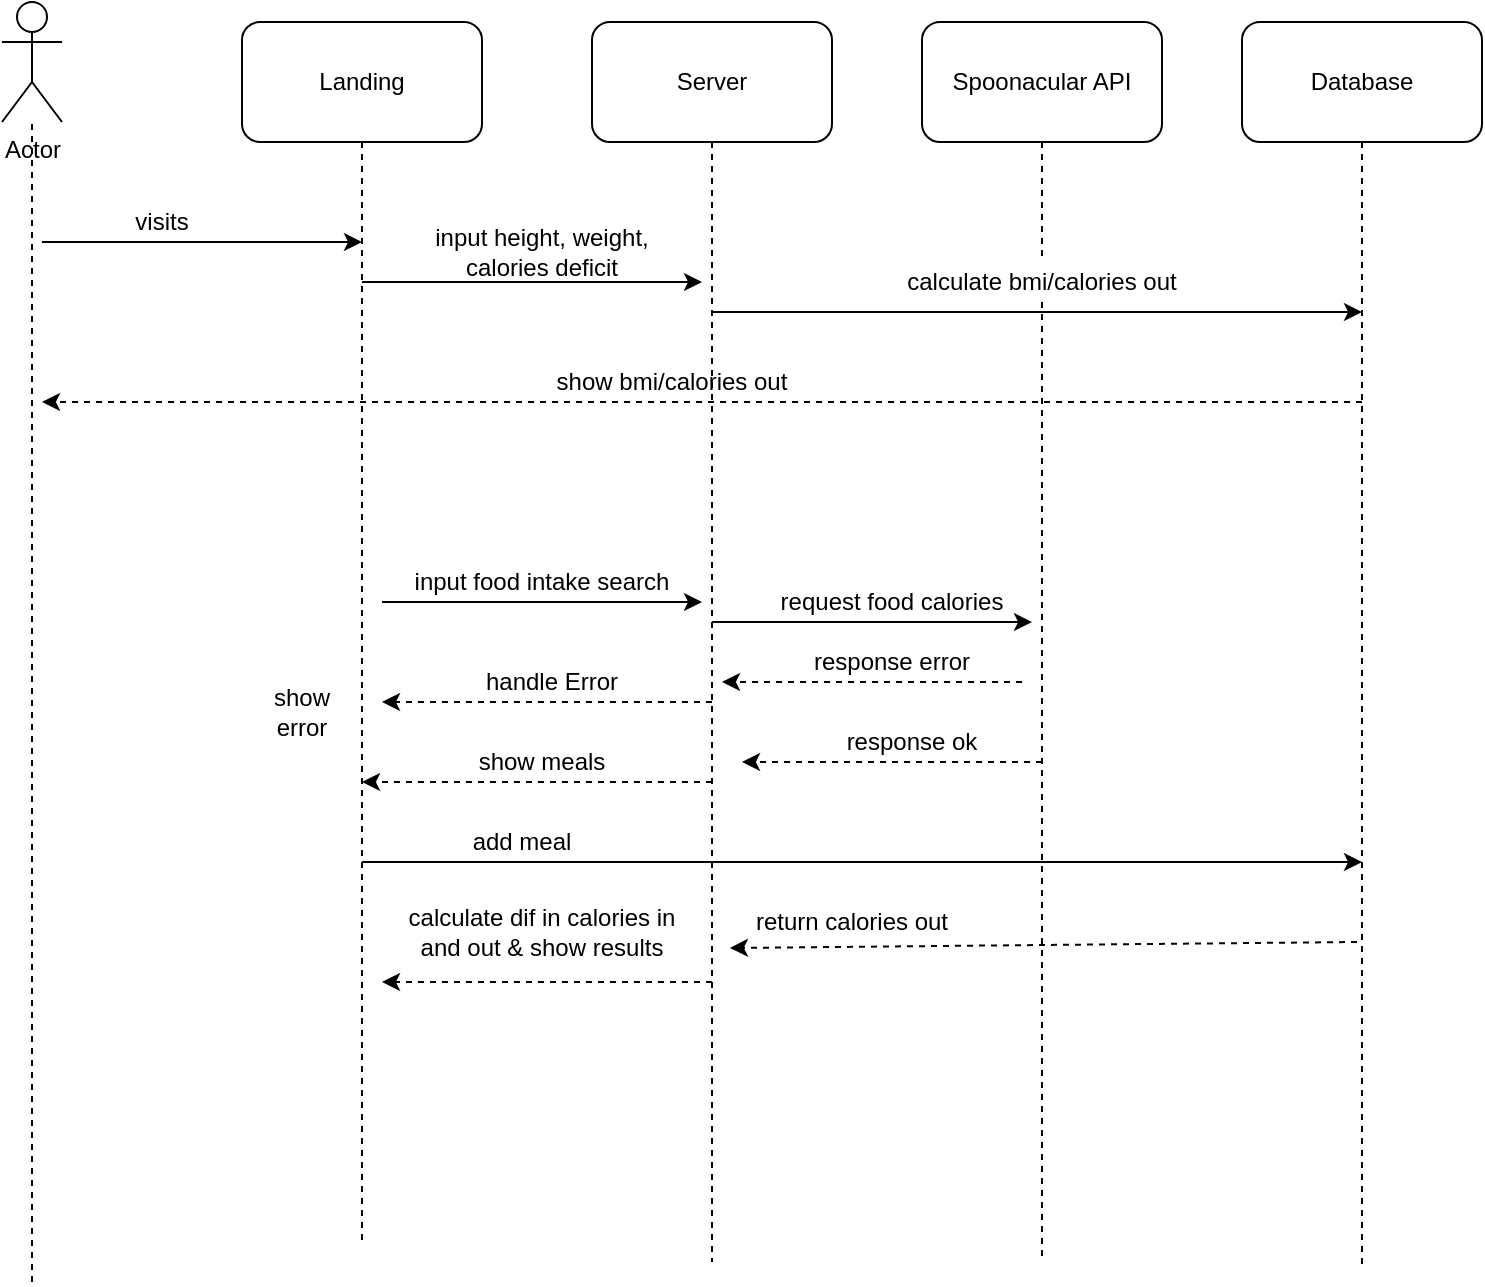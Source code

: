 <mxfile version="14.8.0" type="github">
  <diagram id="RBMFEqPsEoZ6yEXPb3PM" name="Page-1">
    <mxGraphModel dx="1015" dy="749" grid="1" gridSize="10" guides="1" tooltips="1" connect="1" arrows="1" fold="1" page="1" pageScale="1" pageWidth="850" pageHeight="1100" math="0" shadow="0">
      <root>
        <mxCell id="0" />
        <mxCell id="1" parent="0" />
        <mxCell id="03obXlvH6C5LcpS7ZNoE-11" style="edgeStyle=orthogonalEdgeStyle;rounded=0;orthogonalLoop=1;jettySize=auto;html=1;dashed=1;endArrow=none;endFill=0;" parent="1" source="03obXlvH6C5LcpS7ZNoE-2" edge="1">
          <mxGeometry relative="1" as="geometry">
            <mxPoint x="250" y="620" as="targetPoint" />
            <Array as="points">
              <mxPoint x="250" y="140" />
              <mxPoint x="250" y="140" />
            </Array>
          </mxGeometry>
        </mxCell>
        <mxCell id="03obXlvH6C5LcpS7ZNoE-2" value="Landing" style="rounded=1;whiteSpace=wrap;html=1;" parent="1" vertex="1">
          <mxGeometry x="190" y="10" width="120" height="60" as="geometry" />
        </mxCell>
        <mxCell id="03obXlvH6C5LcpS7ZNoE-10" style="edgeStyle=orthogonalEdgeStyle;rounded=0;orthogonalLoop=1;jettySize=auto;html=1;dashed=1;endArrow=none;endFill=0;" parent="1" source="03obXlvH6C5LcpS7ZNoE-3" edge="1">
          <mxGeometry relative="1" as="geometry">
            <mxPoint x="425" y="630" as="targetPoint" />
          </mxGeometry>
        </mxCell>
        <mxCell id="03obXlvH6C5LcpS7ZNoE-3" value="Server" style="rounded=1;whiteSpace=wrap;html=1;" parent="1" vertex="1">
          <mxGeometry x="365" y="10" width="120" height="60" as="geometry" />
        </mxCell>
        <mxCell id="03obXlvH6C5LcpS7ZNoE-12" style="edgeStyle=orthogonalEdgeStyle;rounded=0;orthogonalLoop=1;jettySize=auto;html=1;exitX=0.5;exitY=1;exitDx=0;exitDy=0;dashed=1;startArrow=none;endArrow=none;endFill=0;" parent="1" source="03obXlvH6C5LcpS7ZNoE-20" edge="1">
          <mxGeometry relative="1" as="geometry">
            <mxPoint x="590" y="630" as="targetPoint" />
          </mxGeometry>
        </mxCell>
        <mxCell id="03obXlvH6C5LcpS7ZNoE-4" value="Spoonacular API" style="rounded=1;whiteSpace=wrap;html=1;" parent="1" vertex="1">
          <mxGeometry x="530" y="10" width="120" height="60" as="geometry" />
        </mxCell>
        <mxCell id="03obXlvH6C5LcpS7ZNoE-13" style="edgeStyle=orthogonalEdgeStyle;rounded=0;orthogonalLoop=1;jettySize=auto;html=1;dashed=1;endArrow=none;endFill=0;" parent="1" source="03obXlvH6C5LcpS7ZNoE-5" edge="1">
          <mxGeometry relative="1" as="geometry">
            <mxPoint x="750" y="632" as="targetPoint" />
          </mxGeometry>
        </mxCell>
        <mxCell id="03obXlvH6C5LcpS7ZNoE-5" value="Database" style="rounded=1;whiteSpace=wrap;html=1;" parent="1" vertex="1">
          <mxGeometry x="690" y="10" width="120" height="60" as="geometry" />
        </mxCell>
        <mxCell id="03obXlvH6C5LcpS7ZNoE-6" value="Actor" style="shape=umlActor;verticalLabelPosition=bottom;verticalAlign=top;html=1;outlineConnect=0;" parent="1" vertex="1">
          <mxGeometry x="70" width="30" height="60" as="geometry" />
        </mxCell>
        <mxCell id="03obXlvH6C5LcpS7ZNoE-7" value="" style="endArrow=none;dashed=1;html=1;" parent="1" target="03obXlvH6C5LcpS7ZNoE-6" edge="1">
          <mxGeometry width="50" height="50" relative="1" as="geometry">
            <mxPoint x="85" y="640" as="sourcePoint" />
            <mxPoint x="84.5" y="140" as="targetPoint" />
          </mxGeometry>
        </mxCell>
        <mxCell id="03obXlvH6C5LcpS7ZNoE-15" value="" style="endArrow=classic;html=1;" parent="1" edge="1">
          <mxGeometry width="50" height="50" relative="1" as="geometry">
            <mxPoint x="90" y="120" as="sourcePoint" />
            <mxPoint x="250" y="120" as="targetPoint" />
            <Array as="points">
              <mxPoint x="120" y="120" />
            </Array>
          </mxGeometry>
        </mxCell>
        <mxCell id="03obXlvH6C5LcpS7ZNoE-16" value="visits" style="text;html=1;strokeColor=none;fillColor=none;align=center;verticalAlign=middle;whiteSpace=wrap;rounded=0;" parent="1" vertex="1">
          <mxGeometry x="130" y="100" width="40" height="20" as="geometry" />
        </mxCell>
        <mxCell id="03obXlvH6C5LcpS7ZNoE-17" value="" style="endArrow=classic;html=1;" parent="1" edge="1">
          <mxGeometry width="50" height="50" relative="1" as="geometry">
            <mxPoint x="250" y="140" as="sourcePoint" />
            <mxPoint x="420" y="140" as="targetPoint" />
          </mxGeometry>
        </mxCell>
        <mxCell id="03obXlvH6C5LcpS7ZNoE-18" value="input height, weight, calories deficit" style="text;html=1;strokeColor=none;fillColor=none;align=center;verticalAlign=middle;whiteSpace=wrap;rounded=0;" parent="1" vertex="1">
          <mxGeometry x="265" y="110" width="150" height="30" as="geometry" />
        </mxCell>
        <mxCell id="03obXlvH6C5LcpS7ZNoE-19" value="" style="endArrow=classic;html=1;" parent="1" edge="1">
          <mxGeometry width="50" height="50" relative="1" as="geometry">
            <mxPoint x="425" y="155" as="sourcePoint" />
            <mxPoint x="750" y="155" as="targetPoint" />
          </mxGeometry>
        </mxCell>
        <mxCell id="03obXlvH6C5LcpS7ZNoE-20" value="calculate bmi/calories out" style="text;html=1;strokeColor=none;fillColor=none;align=center;verticalAlign=middle;whiteSpace=wrap;rounded=0;" parent="1" vertex="1">
          <mxGeometry x="510" y="130" width="160" height="20" as="geometry" />
        </mxCell>
        <mxCell id="03obXlvH6C5LcpS7ZNoE-21" value="" style="edgeStyle=orthogonalEdgeStyle;rounded=0;orthogonalLoop=1;jettySize=auto;html=1;exitX=0.5;exitY=1;exitDx=0;exitDy=0;dashed=1;endArrow=none;" parent="1" source="03obXlvH6C5LcpS7ZNoE-4" target="03obXlvH6C5LcpS7ZNoE-20" edge="1">
          <mxGeometry relative="1" as="geometry">
            <mxPoint x="590" y="630" as="targetPoint" />
            <mxPoint x="590" y="70" as="sourcePoint" />
          </mxGeometry>
        </mxCell>
        <mxCell id="03obXlvH6C5LcpS7ZNoE-24" value="" style="endArrow=classic;html=1;dashed=1;" parent="1" edge="1">
          <mxGeometry width="50" height="50" relative="1" as="geometry">
            <mxPoint x="750" y="200" as="sourcePoint" />
            <mxPoint x="90" y="200" as="targetPoint" />
          </mxGeometry>
        </mxCell>
        <mxCell id="03obXlvH6C5LcpS7ZNoE-25" value="show bmi/calories out" style="text;html=1;strokeColor=none;fillColor=none;align=center;verticalAlign=middle;whiteSpace=wrap;rounded=0;" parent="1" vertex="1">
          <mxGeometry x="340" y="180" width="130" height="20" as="geometry" />
        </mxCell>
        <mxCell id="03obXlvH6C5LcpS7ZNoE-26" value="" style="endArrow=classic;html=1;" parent="1" edge="1">
          <mxGeometry width="50" height="50" relative="1" as="geometry">
            <mxPoint x="260" y="300" as="sourcePoint" />
            <mxPoint x="420" y="300" as="targetPoint" />
            <Array as="points">
              <mxPoint x="290" y="300" />
              <mxPoint x="360" y="300" />
            </Array>
          </mxGeometry>
        </mxCell>
        <mxCell id="03obXlvH6C5LcpS7ZNoE-27" value="input food intake search" style="text;html=1;strokeColor=none;fillColor=none;align=center;verticalAlign=middle;whiteSpace=wrap;rounded=0;" parent="1" vertex="1">
          <mxGeometry x="270" y="280" width="140" height="20" as="geometry" />
        </mxCell>
        <mxCell id="03obXlvH6C5LcpS7ZNoE-28" value="" style="endArrow=classic;html=1;" parent="1" edge="1">
          <mxGeometry width="50" height="50" relative="1" as="geometry">
            <mxPoint x="425" y="310" as="sourcePoint" />
            <mxPoint x="585" y="310" as="targetPoint" />
            <Array as="points">
              <mxPoint x="455" y="310" />
              <mxPoint x="525" y="310" />
            </Array>
          </mxGeometry>
        </mxCell>
        <mxCell id="03obXlvH6C5LcpS7ZNoE-29" value="request food calories" style="text;html=1;strokeColor=none;fillColor=none;align=center;verticalAlign=middle;whiteSpace=wrap;rounded=0;" parent="1" vertex="1">
          <mxGeometry x="450" y="290" width="130" height="20" as="geometry" />
        </mxCell>
        <mxCell id="03obXlvH6C5LcpS7ZNoE-30" value="" style="endArrow=classic;html=1;dashed=1;" parent="1" edge="1">
          <mxGeometry width="50" height="50" relative="1" as="geometry">
            <mxPoint x="580" y="340" as="sourcePoint" />
            <mxPoint x="430" y="340" as="targetPoint" />
          </mxGeometry>
        </mxCell>
        <mxCell id="03obXlvH6C5LcpS7ZNoE-31" value="response error" style="text;html=1;strokeColor=none;fillColor=none;align=center;verticalAlign=middle;whiteSpace=wrap;rounded=0;" parent="1" vertex="1">
          <mxGeometry x="450" y="320" width="130" height="20" as="geometry" />
        </mxCell>
        <mxCell id="03obXlvH6C5LcpS7ZNoE-32" value="" style="endArrow=classic;html=1;dashed=1;" parent="1" edge="1">
          <mxGeometry width="50" height="50" relative="1" as="geometry">
            <mxPoint x="425" y="350" as="sourcePoint" />
            <mxPoint x="260" y="350" as="targetPoint" />
          </mxGeometry>
        </mxCell>
        <mxCell id="03obXlvH6C5LcpS7ZNoE-33" value="handle Error" style="text;html=1;strokeColor=none;fillColor=none;align=center;verticalAlign=middle;whiteSpace=wrap;rounded=0;" parent="1" vertex="1">
          <mxGeometry x="280" y="330" width="130" height="20" as="geometry" />
        </mxCell>
        <mxCell id="03obXlvH6C5LcpS7ZNoE-34" value="show error" style="text;html=1;strokeColor=none;fillColor=none;align=center;verticalAlign=middle;whiteSpace=wrap;rounded=0;" parent="1" vertex="1">
          <mxGeometry x="200" y="340" width="40" height="30" as="geometry" />
        </mxCell>
        <mxCell id="03obXlvH6C5LcpS7ZNoE-35" value="" style="endArrow=classic;html=1;dashed=1;" parent="1" edge="1">
          <mxGeometry width="50" height="50" relative="1" as="geometry">
            <mxPoint x="590" y="380" as="sourcePoint" />
            <mxPoint x="440" y="380" as="targetPoint" />
            <Array as="points">
              <mxPoint x="520" y="380" />
            </Array>
          </mxGeometry>
        </mxCell>
        <mxCell id="03obXlvH6C5LcpS7ZNoE-36" value="response ok" style="text;html=1;strokeColor=none;fillColor=none;align=center;verticalAlign=middle;whiteSpace=wrap;rounded=0;" parent="1" vertex="1">
          <mxGeometry x="460" y="360" width="130" height="20" as="geometry" />
        </mxCell>
        <mxCell id="03obXlvH6C5LcpS7ZNoE-37" value="" style="endArrow=classic;html=1;dashed=1;" parent="1" edge="1">
          <mxGeometry width="50" height="50" relative="1" as="geometry">
            <mxPoint x="425" y="390" as="sourcePoint" />
            <mxPoint x="250" y="390" as="targetPoint" />
            <Array as="points">
              <mxPoint x="355" y="390" />
            </Array>
          </mxGeometry>
        </mxCell>
        <mxCell id="03obXlvH6C5LcpS7ZNoE-38" value="show meals" style="text;html=1;strokeColor=none;fillColor=none;align=center;verticalAlign=middle;whiteSpace=wrap;rounded=0;" parent="1" vertex="1">
          <mxGeometry x="275" y="370" width="130" height="20" as="geometry" />
        </mxCell>
        <mxCell id="03obXlvH6C5LcpS7ZNoE-40" value="" style="endArrow=classic;html=1;" parent="1" edge="1">
          <mxGeometry width="50" height="50" relative="1" as="geometry">
            <mxPoint x="250" y="430" as="sourcePoint" />
            <mxPoint x="750" y="430" as="targetPoint" />
            <Array as="points">
              <mxPoint x="290" y="430" />
            </Array>
          </mxGeometry>
        </mxCell>
        <mxCell id="03obXlvH6C5LcpS7ZNoE-41" value="add meal" style="text;html=1;strokeColor=none;fillColor=none;align=center;verticalAlign=middle;whiteSpace=wrap;rounded=0;" parent="1" vertex="1">
          <mxGeometry x="260" y="410" width="140" height="20" as="geometry" />
        </mxCell>
        <mxCell id="x8EyuyDQLJVfuWUE0Pte-1" value="" style="endArrow=classic;html=1;dashed=1;entryX=0.064;entryY=1.15;entryDx=0;entryDy=0;entryPerimeter=0;" edge="1" parent="1" target="x8EyuyDQLJVfuWUE0Pte-2">
          <mxGeometry width="50" height="50" relative="1" as="geometry">
            <mxPoint x="747.5" y="470" as="sourcePoint" />
            <mxPoint x="440" y="474" as="targetPoint" />
          </mxGeometry>
        </mxCell>
        <mxCell id="x8EyuyDQLJVfuWUE0Pte-2" value="return calories out" style="text;html=1;strokeColor=none;fillColor=none;align=center;verticalAlign=middle;whiteSpace=wrap;rounded=0;" vertex="1" parent="1">
          <mxGeometry x="425" y="450" width="140" height="20" as="geometry" />
        </mxCell>
        <mxCell id="x8EyuyDQLJVfuWUE0Pte-4" value="calculate dif in calories in and out &amp;amp; show results" style="text;html=1;strokeColor=none;fillColor=none;align=center;verticalAlign=middle;whiteSpace=wrap;rounded=0;" vertex="1" parent="1">
          <mxGeometry x="270" y="450" width="140" height="30" as="geometry" />
        </mxCell>
        <mxCell id="x8EyuyDQLJVfuWUE0Pte-8" value="" style="endArrow=classic;html=1;dashed=1;" edge="1" parent="1">
          <mxGeometry width="50" height="50" relative="1" as="geometry">
            <mxPoint x="425" y="490" as="sourcePoint" />
            <mxPoint x="260" y="490" as="targetPoint" />
          </mxGeometry>
        </mxCell>
      </root>
    </mxGraphModel>
  </diagram>
</mxfile>
